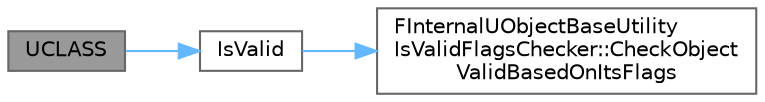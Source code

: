 digraph "UCLASS"
{
 // INTERACTIVE_SVG=YES
 // LATEX_PDF_SIZE
  bgcolor="transparent";
  edge [fontname=Helvetica,fontsize=10,labelfontname=Helvetica,labelfontsize=10];
  node [fontname=Helvetica,fontsize=10,shape=box,height=0.2,width=0.4];
  rankdir="LR";
  Node1 [id="Node000001",label="UCLASS",height=0.2,width=0.4,color="gray40", fillcolor="grey60", style="filled", fontcolor="black",tooltip=" "];
  Node1 -> Node2 [id="edge1_Node000001_Node000002",color="steelblue1",style="solid",tooltip=" "];
  Node2 [id="Node000002",label="IsValid",height=0.2,width=0.4,color="grey40", fillcolor="white", style="filled",URL="$db/dbf/Object_8h.html#a9f599409f20b63e41bdbdee2f07271d6",tooltip="Test validity of object."];
  Node2 -> Node3 [id="edge2_Node000002_Node000003",color="steelblue1",style="solid",tooltip=" "];
  Node3 [id="Node000003",label="FInternalUObjectBaseUtility\lIsValidFlagsChecker::CheckObject\lValidBasedOnItsFlags",height=0.2,width=0.4,color="grey40", fillcolor="white", style="filled",URL="$de/d1a/structFInternalUObjectBaseUtilityIsValidFlagsChecker.html#a5f0624963bb29d162cec1a0e9dfe73d6",tooltip=" "];
}
